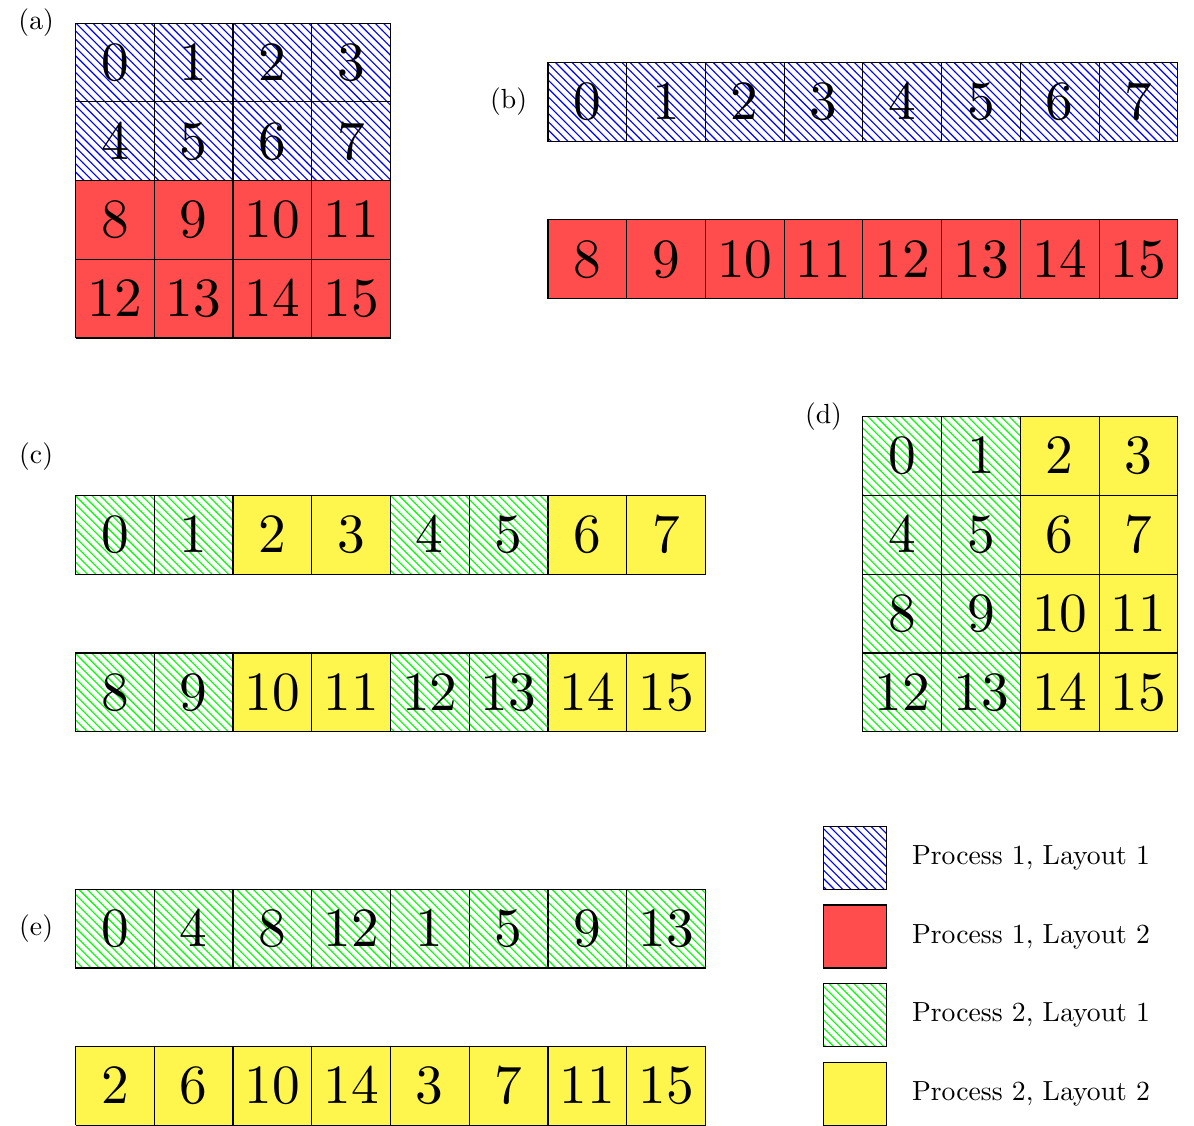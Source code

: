 \documentclass{standalone}
\usepackage[dvipsnames]{xcolor}
\usepackage{tikz}
%\usepackage{pgfplots}
%\usepackage{pgfplotstable}
%\pgfplotsset{compat=1.5}
\usetikzlibrary{patterns}
\tikzstyle{v par}=              [dash pattern=on 10pt off 5pt,color=red!70,line width = 2pt]
\tikzstyle{z direction}=      [dash pattern=on 10pt off 5pt on 2pt off 5pt, color=Blue,line width = 2pt]

\begin{document}
{
\begin{tikzpicture}

 \node at (-0.5,4) {(a)};
 
 \foreach \x in {0,...,3}
 {
  \foreach \y in {0,1}
  {
   \fill[red!70] (\x,\y) -- (\x,\y+1) -- (\x+1,\y+1) -- (\x+1,\y) -- (\x,\y);
   \draw (\x,\y) -- (\x,\y+1) -- (\x+1,\y+1) -- (\x+1,\y) -- (\x,\y);
   \pgfmathsetmacro\n{int(\x+4*(3-\y))}
   \node[scale=2] at (\x+0.5,\y+0.5) {\n};
  }
  \foreach \y in {2,3}
  {
   \draw[pattern=north west lines, pattern color=blue] (\x,\y) rectangle (\x+1,\y+1);
   %\fill[blue] (\x,\y) -- (\x,\y+1) -- (\x+1,\y+1) -- (\x+1,\y) -- (\x,\y);
   \draw (\x,\y) -- (\x,\y+1) -- (\x+1,\y+1) -- (\x+1,\y) -- (\x,\y);
   \pgfmathsetmacro\n{int(\x+4*(3-\y))}
   \node[scale=2] at (\x+0.5,\y+0.5) {\n};
  }
 }

 \begin{scope}[yshift=-5cm]
 
 \node at (-0.5,3.5) {(c)};
 
  \foreach \x in{0,1,4,5}
 {
  \draw[pattern=north west lines, pattern color=green] (\x,0) rectangle (\x+1,1);
  \draw (\x,0) -- (\x,1) -- (\x+1,1) -- (\x+1,0) -- (\x,0);
  \pgfmathsetmacro\n{int(\x+8)}
  \node[scale=2] at (\x+0.5,0.5) {\n};
 }
 
 \foreach \x in{2,3,6,7}
 {
 
  \fill[yellow!70] (\x,0) -- (\x,1) -- (\x+1,1) -- (\x+1,0) -- (\x,0);
  \draw (\x,0) -- (\x,1) -- (\x+1,1) -- (\x+1,0) -- (\x,0);
  \pgfmathsetmacro\n{int(\x+8)}
  \node[scale=2] at (\x+0.5,0.5) {\n};
 }
 
 \foreach \x in{0,1,4,5}
 {
  \draw[pattern=north west lines, pattern color=green] (\x,2) rectangle (\x+1,3);
  \draw (\x,2) -- (\x,3) -- (\x+1,3) -- (\x+1,2) -- (\x,2);
  \node[scale=2] at (\x+0.5,2.5) {\x};
 }
 
 \foreach \x in{2,3,6,7}
 {
  \fill[yellow!70] (\x,2) -- (\x,3) -- (\x+1,3) -- (\x+1,2) -- (\x,2);
  \draw (\x,2) -- (\x,3) -- (\x+1,3) -- (\x+1,2) -- (\x,2);
  \node[scale=2] at (\x+0.5,2.5) {\x};
 }
 \end{scope}
 
  \begin{scope}[xshift=6 cm,yshift=0.5cm]
  \node at (-0.5,2.5) {(b)};
  
  \foreach \x in{0,...,7}
 {
  \fill[red!70] (\x,0) -- (\x,1) -- (\x+1,1) -- (\x+1,0) -- (\x,0);
  \draw (\x,0) -- (\x,1) -- (\x+1,1) -- (\x+1,0) -- (\x,0);
  \pgfmathsetmacro\n{int(\x+8)}
  \node[scale=2] at (\x+0.5,0.5) {\n};
 }
 
 \foreach \x in{0,...,7}
 {
  \draw[pattern=north west lines, pattern color=blue] (\x,2) rectangle (\x+1,3);
  %\fill[blue] (\x,2) -- (\x,3) -- (\x+1,3) -- (\x+1,2) -- (\x,2);
  \draw (\x,2) -- (\x,3) -- (\x+1,3) -- (\x+1,2) -- (\x,2);
  \node[scale=2] at (\x+0.5,2.5) {\x};
 }
 \end{scope}

 \begin{scope}[yshift=-5cm, xshift=10cm]
  \foreach \x in{0,1}
 {
   \foreach \y in {0,1,2,3}
   {
    \draw[pattern=north west lines, pattern color=green] (\x,\y) rectangle (\x+1,\y+1);
    \draw (\x,\y) -- (\x,\y+1) -- (\x+1,\y+1) -- (\x+1,\y) -- (\x,\y);
    \pgfmathsetmacro\n{int(\x+12-4*\y)}
    \node[scale=2] at (\x+0.5,\y+0.5) {\n};
  }
 }
 
 \node at (-0.5,4) {(d)};
 
 \foreach \x in{2,3}
 {
 
   \foreach \y in {0,1,2,3}
   {
    \fill[yellow!70] (\x,\y) -- (\x,\y+1) -- (\x+1,\y+1) -- (\x+1,\y) -- (\x,\y);
    \draw (\x,\y) -- (\x,\y+1) -- (\x+1,\y+1) -- (\x+1,\y) -- (\x,\y);
    \pgfmathsetmacro\n{int(\x+12-4*\y)}
    \node[scale=2] at (\x+0.5,\y+0.5) {\n};
  }
 }
 
 \end{scope}
 
 \begin{scope}[xshift=0 cm,yshift=-10cm]
 \node at (-0.5,2.5) {(e)};
 
  \foreach \x in{0,...,3}
 {
  \fill[yellow!70] (\x,0) -- (\x,1) -- (\x+1,1) -- (\x+1,0) -- (\x,0);
  \draw (\x,0) -- (\x,1) -- (\x+1,1) -- (\x+1,0) -- (\x,0);
  \pgfmathsetmacro\n{int(\x*4+2)}
  \node[scale=2] at (\x+0.5,0.5) {\n};
 }
 \foreach \x in{4,...,7}
 {
  \fill[yellow!70] (\x,0) -- (\x,1) -- (\x+1,1) -- (\x+1,0) -- (\x,0);
  \draw (\x,0) -- (\x,1) -- (\x+1,1) -- (\x+1,0) -- (\x,0);
  \pgfmathsetmacro\n{int(\x*4-13)}
  \node[scale=2] at (\x+0.5,0.5) {\n};
 }
 
 \foreach \x in{0,...,3}
 {
  \draw[pattern=north west lines, pattern color=green] (\x,2) rectangle (\x+1,3);
  \draw (\x,2) -- (\x,3) -- (\x+1,3) -- (\x+1,2) -- (\x,2);
  \pgfmathsetmacro\n{int(\x*4)}
  \node[scale=2] at (\x+0.5,2.5) {\n};
 }
 
 \foreach \x in{4,...,7}
 {
  \draw[pattern=north west lines, pattern color=green] (\x,2) rectangle (\x+1,3);
  \draw (\x,2) -- (\x,3) -- (\x+1,3) -- (\x+1,2) -- (\x,2);
  \pgfmathsetmacro\n{int(\x*4-15)}
  \node[scale=2] at (\x+0.5,2.5) {\n};
 }
 \end{scope}
 
 \begin{scope}[xshift=9.5 cm,yshift=-10cm]
  \draw[fill=yellow!70] (0,0) rectangle (0.8,0.8);
  \node[right] at (1,0.4) {Process 2, Layout 2};
  \draw[pattern=north west lines, pattern color=green] (0,1) rectangle (0.8,1.8);
  \node[right] at (1,1.4) {Process 2, Layout 1};
  \draw[fill=red!70] (0,2) rectangle (0.8,2.8);
  \node[right] at (1,2.4) {Process 1, Layout 2};
  \draw[pattern=north west lines, pattern color=blue] (0,3) rectangle (0.8,3.8);
  \node[right] at (1,3.4) {Process 1, Layout 1};
 \end{scope}
\end{tikzpicture}
}
\end{document}
